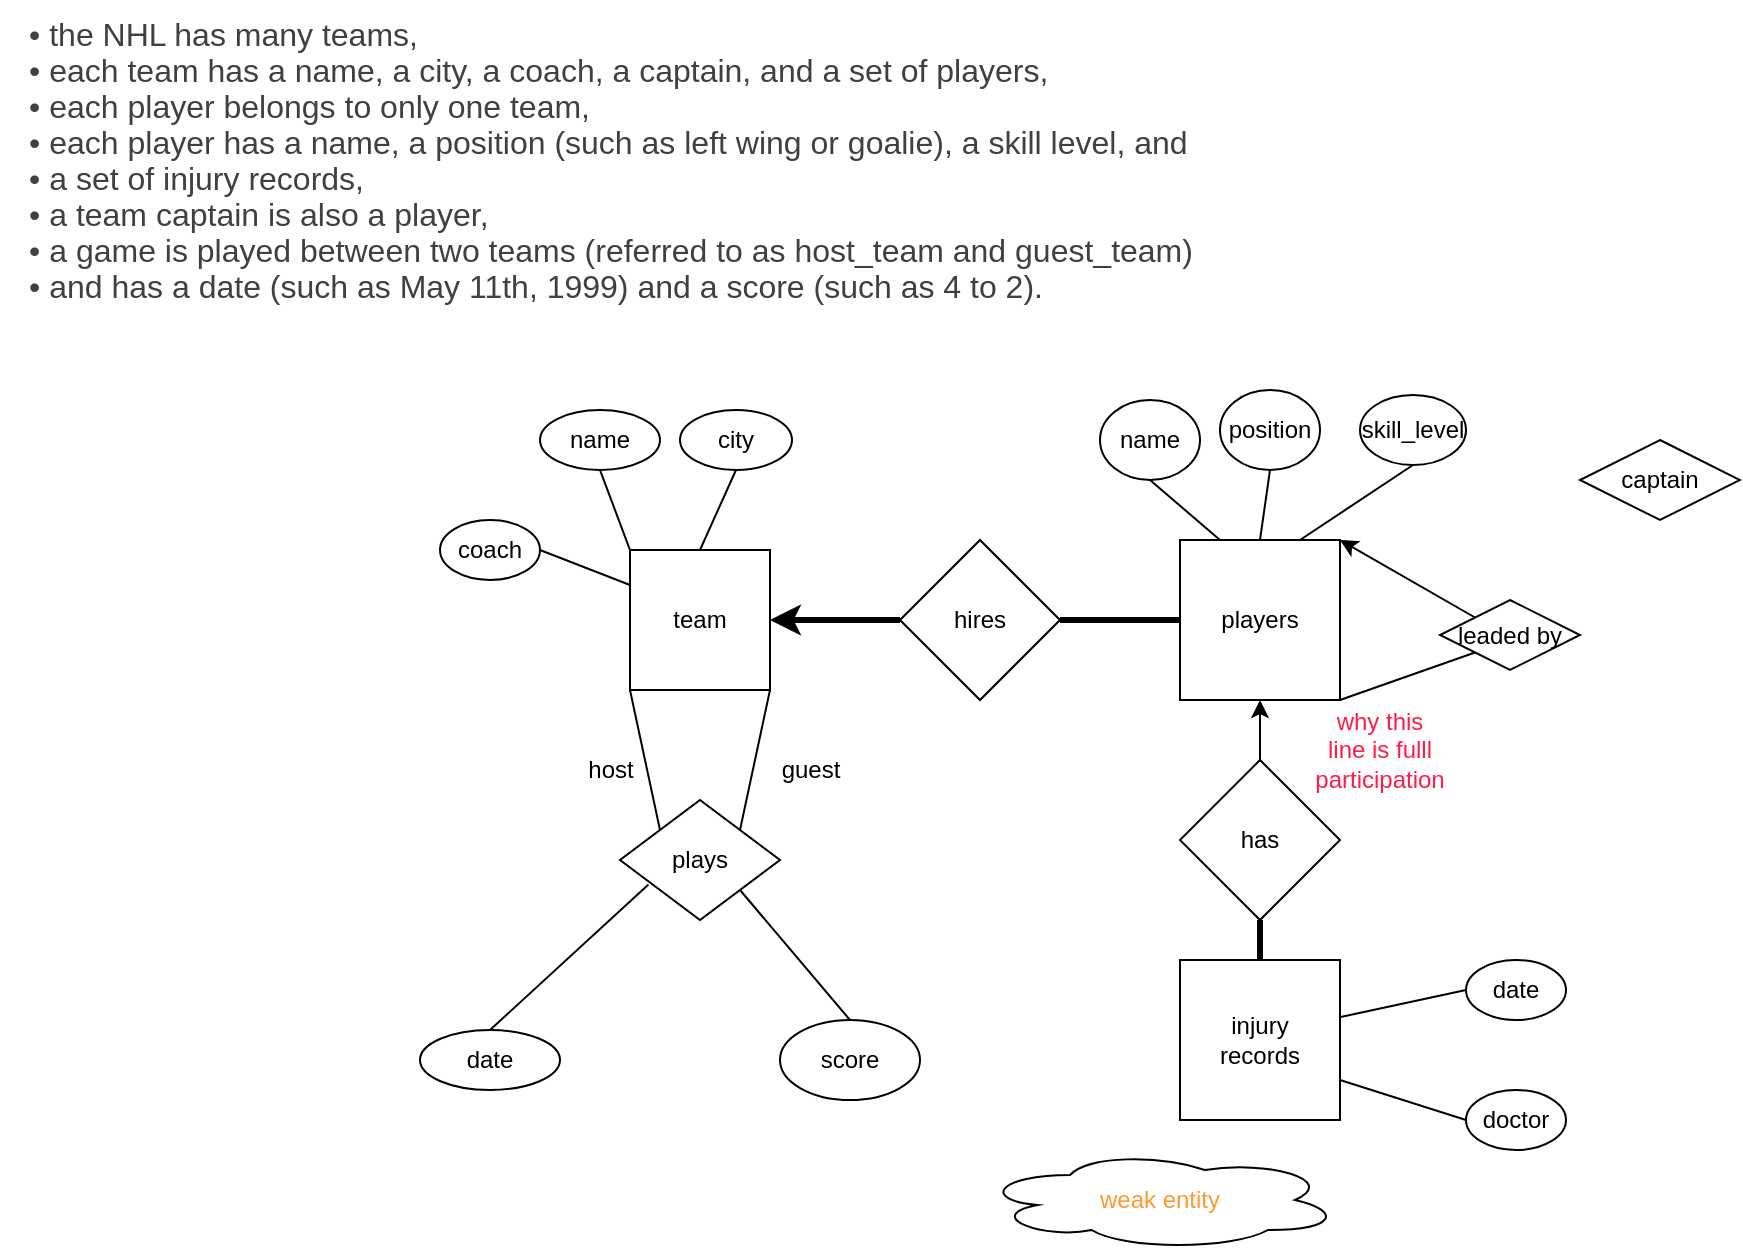 <mxfile version="20.3.3" type="github">
  <diagram id="iIpxrA8ho7HjryVqWCuG" name="第 1 页">
    <mxGraphModel dx="946" dy="1758" grid="1" gridSize="10" guides="1" tooltips="1" connect="1" arrows="1" fold="1" page="1" pageScale="1" pageWidth="827" pageHeight="1169" math="0" shadow="0">
      <root>
        <mxCell id="0" />
        <mxCell id="1" parent="0" />
        <mxCell id="i5phwTtFwlBlzrXsHogZ-1" value="name" style="ellipse;whiteSpace=wrap;html=1;" parent="1" vertex="1">
          <mxGeometry x="280" y="135" width="60" height="30" as="geometry" />
        </mxCell>
        <mxCell id="i5phwTtFwlBlzrXsHogZ-2" value="city" style="ellipse;whiteSpace=wrap;html=1;" parent="1" vertex="1">
          <mxGeometry x="350" y="135" width="56" height="30" as="geometry" />
        </mxCell>
        <mxCell id="i5phwTtFwlBlzrXsHogZ-3" value="coach" style="ellipse;whiteSpace=wrap;html=1;" parent="1" vertex="1">
          <mxGeometry x="230" y="190" width="50" height="30" as="geometry" />
        </mxCell>
        <mxCell id="i5phwTtFwlBlzrXsHogZ-5" value="team" style="whiteSpace=wrap;html=1;aspect=fixed;" parent="1" vertex="1">
          <mxGeometry x="325" y="205" width="70" height="70" as="geometry" />
        </mxCell>
        <mxCell id="i5phwTtFwlBlzrXsHogZ-6" value="players" style="whiteSpace=wrap;html=1;aspect=fixed;" parent="1" vertex="1">
          <mxGeometry x="600" y="200" width="80" height="80" as="geometry" />
        </mxCell>
        <mxCell id="i5phwTtFwlBlzrXsHogZ-7" value="captain" style="rhombus;whiteSpace=wrap;html=1;" parent="1" vertex="1">
          <mxGeometry x="800" y="150" width="80" height="40" as="geometry" />
        </mxCell>
        <mxCell id="i5phwTtFwlBlzrXsHogZ-11" value="name" style="ellipse;whiteSpace=wrap;html=1;" parent="1" vertex="1">
          <mxGeometry x="560" y="130" width="50" height="40" as="geometry" />
        </mxCell>
        <mxCell id="i5phwTtFwlBlzrXsHogZ-12" value="skill_level" style="ellipse;whiteSpace=wrap;html=1;" parent="1" vertex="1">
          <mxGeometry x="690" y="127.5" width="53" height="35" as="geometry" />
        </mxCell>
        <mxCell id="i5phwTtFwlBlzrXsHogZ-13" value="position" style="ellipse;whiteSpace=wrap;html=1;" parent="1" vertex="1">
          <mxGeometry x="620" y="125" width="50" height="40" as="geometry" />
        </mxCell>
        <mxCell id="i5phwTtFwlBlzrXsHogZ-14" value="injury&lt;br&gt;records" style="whiteSpace=wrap;html=1;aspect=fixed;" parent="1" vertex="1">
          <mxGeometry x="600" y="410" width="80" height="80" as="geometry" />
        </mxCell>
        <mxCell id="i5phwTtFwlBlzrXsHogZ-16" value="date" style="ellipse;whiteSpace=wrap;html=1;" parent="1" vertex="1">
          <mxGeometry x="743" y="410" width="50" height="30" as="geometry" />
        </mxCell>
        <mxCell id="i5phwTtFwlBlzrXsHogZ-17" value="doctor" style="ellipse;whiteSpace=wrap;html=1;" parent="1" vertex="1">
          <mxGeometry x="743" y="475" width="50" height="30" as="geometry" />
        </mxCell>
        <mxCell id="i5phwTtFwlBlzrXsHogZ-18" value="hires" style="rhombus;whiteSpace=wrap;html=1;" parent="1" vertex="1">
          <mxGeometry x="460" y="200" width="80" height="80" as="geometry" />
        </mxCell>
        <mxCell id="i5phwTtFwlBlzrXsHogZ-19" value="plays" style="rhombus;whiteSpace=wrap;html=1;" parent="1" vertex="1">
          <mxGeometry x="320" y="330" width="80" height="60" as="geometry" />
        </mxCell>
        <mxCell id="i5phwTtFwlBlzrXsHogZ-21" value="" style="endArrow=classic;html=1;rounded=0;entryX=1;entryY=0.5;entryDx=0;entryDy=0;exitX=0;exitY=0.5;exitDx=0;exitDy=0;strokeWidth=3;" parent="1" source="i5phwTtFwlBlzrXsHogZ-18" target="i5phwTtFwlBlzrXsHogZ-5" edge="1">
          <mxGeometry width="50" height="50" relative="1" as="geometry">
            <mxPoint x="410" y="300" as="sourcePoint" />
            <mxPoint x="460" y="250" as="targetPoint" />
          </mxGeometry>
        </mxCell>
        <mxCell id="i5phwTtFwlBlzrXsHogZ-22" value="has" style="rhombus;whiteSpace=wrap;html=1;" parent="1" vertex="1">
          <mxGeometry x="600" y="310" width="80" height="80" as="geometry" />
        </mxCell>
        <mxCell id="i5phwTtFwlBlzrXsHogZ-23" value="" style="endArrow=none;html=1;rounded=0;entryX=0.5;entryY=1;entryDx=0;entryDy=0;exitX=0.5;exitY=0;exitDx=0;exitDy=0;strokeWidth=3;" parent="1" source="i5phwTtFwlBlzrXsHogZ-14" target="i5phwTtFwlBlzrXsHogZ-22" edge="1">
          <mxGeometry width="50" height="50" relative="1" as="geometry">
            <mxPoint x="750" y="440" as="sourcePoint" />
            <mxPoint x="800" y="390" as="targetPoint" />
          </mxGeometry>
        </mxCell>
        <mxCell id="i5phwTtFwlBlzrXsHogZ-24" value="" style="endArrow=classic;html=1;rounded=0;entryX=0.5;entryY=1;entryDx=0;entryDy=0;" parent="1" source="i5phwTtFwlBlzrXsHogZ-22" target="i5phwTtFwlBlzrXsHogZ-6" edge="1">
          <mxGeometry width="50" height="50" relative="1" as="geometry">
            <mxPoint x="470" y="400" as="sourcePoint" />
            <mxPoint x="520" y="350" as="targetPoint" />
          </mxGeometry>
        </mxCell>
        <mxCell id="i5phwTtFwlBlzrXsHogZ-25" value="date" style="ellipse;whiteSpace=wrap;html=1;" parent="1" vertex="1">
          <mxGeometry x="220" y="445" width="70" height="30" as="geometry" />
        </mxCell>
        <mxCell id="i5phwTtFwlBlzrXsHogZ-26" value="score" style="ellipse;whiteSpace=wrap;html=1;" parent="1" vertex="1">
          <mxGeometry x="400" y="440" width="70" height="40" as="geometry" />
        </mxCell>
        <mxCell id="i5phwTtFwlBlzrXsHogZ-27" value="" style="endArrow=none;html=1;rounded=0;exitX=0.5;exitY=0;exitDx=0;exitDy=0;entryX=0.178;entryY=0.705;entryDx=0;entryDy=0;entryPerimeter=0;" parent="1" source="i5phwTtFwlBlzrXsHogZ-25" target="i5phwTtFwlBlzrXsHogZ-19" edge="1">
          <mxGeometry width="50" height="50" relative="1" as="geometry">
            <mxPoint x="470" y="390" as="sourcePoint" />
            <mxPoint x="520" y="340" as="targetPoint" />
          </mxGeometry>
        </mxCell>
        <mxCell id="i5phwTtFwlBlzrXsHogZ-28" value="" style="endArrow=none;html=1;rounded=0;exitX=0.5;exitY=0;exitDx=0;exitDy=0;entryX=1;entryY=1;entryDx=0;entryDy=0;" parent="1" source="i5phwTtFwlBlzrXsHogZ-26" target="i5phwTtFwlBlzrXsHogZ-19" edge="1">
          <mxGeometry width="50" height="50" relative="1" as="geometry">
            <mxPoint x="260" y="470" as="sourcePoint" />
            <mxPoint x="330" y="370" as="targetPoint" />
          </mxGeometry>
        </mxCell>
        <mxCell id="i5phwTtFwlBlzrXsHogZ-29" value="" style="endArrow=none;html=1;rounded=0;entryX=0;entryY=1;entryDx=0;entryDy=0;exitX=0;exitY=0;exitDx=0;exitDy=0;" parent="1" source="i5phwTtFwlBlzrXsHogZ-19" target="i5phwTtFwlBlzrXsHogZ-5" edge="1">
          <mxGeometry width="50" height="50" relative="1" as="geometry">
            <mxPoint x="320" y="340" as="sourcePoint" />
            <mxPoint x="370" y="290" as="targetPoint" />
          </mxGeometry>
        </mxCell>
        <mxCell id="A77iaBeuO83924EQDEPI-2" value="" style="endArrow=none;html=1;rounded=0;entryX=0.5;entryY=1;entryDx=0;entryDy=0;exitX=0;exitY=0;exitDx=0;exitDy=0;" parent="1" source="i5phwTtFwlBlzrXsHogZ-5" target="i5phwTtFwlBlzrXsHogZ-1" edge="1">
          <mxGeometry width="50" height="50" relative="1" as="geometry">
            <mxPoint x="270" y="230" as="sourcePoint" />
            <mxPoint x="320" y="180" as="targetPoint" />
          </mxGeometry>
        </mxCell>
        <mxCell id="A77iaBeuO83924EQDEPI-3" value="" style="endArrow=none;html=1;rounded=0;entryX=0.5;entryY=1;entryDx=0;entryDy=0;exitX=0.5;exitY=0;exitDx=0;exitDy=0;" parent="1" source="i5phwTtFwlBlzrXsHogZ-5" target="i5phwTtFwlBlzrXsHogZ-2" edge="1">
          <mxGeometry width="50" height="50" relative="1" as="geometry">
            <mxPoint x="410" y="240" as="sourcePoint" />
            <mxPoint x="460" y="190" as="targetPoint" />
          </mxGeometry>
        </mxCell>
        <mxCell id="A77iaBeuO83924EQDEPI-4" value="" style="endArrow=none;html=1;rounded=0;entryX=0;entryY=0.25;entryDx=0;entryDy=0;exitX=1;exitY=0.5;exitDx=0;exitDy=0;" parent="1" source="i5phwTtFwlBlzrXsHogZ-3" target="i5phwTtFwlBlzrXsHogZ-5" edge="1">
          <mxGeometry width="50" height="50" relative="1" as="geometry">
            <mxPoint x="220" y="320" as="sourcePoint" />
            <mxPoint x="270" y="270" as="targetPoint" />
          </mxGeometry>
        </mxCell>
        <mxCell id="A77iaBeuO83924EQDEPI-8" value="" style="endArrow=none;html=1;rounded=0;entryX=0.5;entryY=1;entryDx=0;entryDy=0;exitX=0.25;exitY=0;exitDx=0;exitDy=0;" parent="1" source="i5phwTtFwlBlzrXsHogZ-6" target="i5phwTtFwlBlzrXsHogZ-11" edge="1">
          <mxGeometry width="50" height="50" relative="1" as="geometry">
            <mxPoint x="680" y="190" as="sourcePoint" />
            <mxPoint x="730" y="140" as="targetPoint" />
          </mxGeometry>
        </mxCell>
        <mxCell id="A77iaBeuO83924EQDEPI-9" value="" style="endArrow=none;html=1;rounded=0;entryX=0.5;entryY=1;entryDx=0;entryDy=0;exitX=0.5;exitY=0;exitDx=0;exitDy=0;" parent="1" source="i5phwTtFwlBlzrXsHogZ-6" target="i5phwTtFwlBlzrXsHogZ-13" edge="1">
          <mxGeometry width="50" height="50" relative="1" as="geometry">
            <mxPoint x="700" y="220" as="sourcePoint" />
            <mxPoint x="750" y="170" as="targetPoint" />
          </mxGeometry>
        </mxCell>
        <mxCell id="A77iaBeuO83924EQDEPI-10" value="" style="endArrow=none;html=1;rounded=0;entryX=0.5;entryY=1;entryDx=0;entryDy=0;exitX=0.75;exitY=0;exitDx=0;exitDy=0;" parent="1" source="i5phwTtFwlBlzrXsHogZ-6" target="i5phwTtFwlBlzrXsHogZ-12" edge="1">
          <mxGeometry width="50" height="50" relative="1" as="geometry">
            <mxPoint x="680" y="240" as="sourcePoint" />
            <mxPoint x="730" y="190" as="targetPoint" />
          </mxGeometry>
        </mxCell>
        <mxCell id="A77iaBeuO83924EQDEPI-11" value="leaded by" style="rhombus;whiteSpace=wrap;html=1;" parent="1" vertex="1">
          <mxGeometry x="730" y="230" width="70" height="35" as="geometry" />
        </mxCell>
        <mxCell id="A77iaBeuO83924EQDEPI-14" value="" style="endArrow=classic;html=1;rounded=0;entryX=1;entryY=0;entryDx=0;entryDy=0;exitX=0;exitY=0;exitDx=0;exitDy=0;" parent="1" source="A77iaBeuO83924EQDEPI-11" target="i5phwTtFwlBlzrXsHogZ-6" edge="1">
          <mxGeometry width="50" height="50" relative="1" as="geometry">
            <mxPoint x="730" y="230" as="sourcePoint" />
            <mxPoint x="780" y="180" as="targetPoint" />
          </mxGeometry>
        </mxCell>
        <mxCell id="A77iaBeuO83924EQDEPI-15" value="" style="endArrow=none;html=1;rounded=0;exitX=1;exitY=1;exitDx=0;exitDy=0;entryX=0;entryY=1;entryDx=0;entryDy=0;" parent="1" source="i5phwTtFwlBlzrXsHogZ-6" target="A77iaBeuO83924EQDEPI-11" edge="1">
          <mxGeometry width="50" height="50" relative="1" as="geometry">
            <mxPoint x="700" y="330" as="sourcePoint" />
            <mxPoint x="750" y="280" as="targetPoint" />
          </mxGeometry>
        </mxCell>
        <mxCell id="A77iaBeuO83924EQDEPI-16" value="" style="endArrow=none;html=1;rounded=0;entryX=1;entryY=1;entryDx=0;entryDy=0;exitX=1;exitY=0;exitDx=0;exitDy=0;" parent="1" source="i5phwTtFwlBlzrXsHogZ-19" target="i5phwTtFwlBlzrXsHogZ-5" edge="1">
          <mxGeometry width="50" height="50" relative="1" as="geometry">
            <mxPoint x="350" y="355" as="sourcePoint" />
            <mxPoint x="335" y="285" as="targetPoint" />
          </mxGeometry>
        </mxCell>
        <mxCell id="A77iaBeuO83924EQDEPI-17" value="host" style="text;html=1;align=center;verticalAlign=middle;resizable=0;points=[];autosize=1;strokeColor=none;fillColor=none;" parent="1" vertex="1">
          <mxGeometry x="290" y="300" width="50" height="30" as="geometry" />
        </mxCell>
        <mxCell id="A77iaBeuO83924EQDEPI-18" value="guest" style="text;html=1;align=center;verticalAlign=middle;resizable=0;points=[];autosize=1;strokeColor=none;fillColor=none;" parent="1" vertex="1">
          <mxGeometry x="390" y="300" width="50" height="30" as="geometry" />
        </mxCell>
        <mxCell id="A77iaBeuO83924EQDEPI-19" value="" style="endArrow=none;html=1;rounded=0;entryX=0;entryY=0.5;entryDx=0;entryDy=0;exitX=0.997;exitY=0.358;exitDx=0;exitDy=0;exitPerimeter=0;" parent="1" source="i5phwTtFwlBlzrXsHogZ-14" target="i5phwTtFwlBlzrXsHogZ-16" edge="1">
          <mxGeometry width="50" height="50" relative="1" as="geometry">
            <mxPoint x="750" y="400" as="sourcePoint" />
            <mxPoint x="800" y="350" as="targetPoint" />
          </mxGeometry>
        </mxCell>
        <mxCell id="A77iaBeuO83924EQDEPI-20" value="" style="endArrow=none;html=1;rounded=0;entryX=0;entryY=0.5;entryDx=0;entryDy=0;exitX=1;exitY=0.75;exitDx=0;exitDy=0;" parent="1" source="i5phwTtFwlBlzrXsHogZ-14" target="i5phwTtFwlBlzrXsHogZ-17" edge="1">
          <mxGeometry width="50" height="50" relative="1" as="geometry">
            <mxPoint x="650" y="570" as="sourcePoint" />
            <mxPoint x="700" y="520" as="targetPoint" />
          </mxGeometry>
        </mxCell>
        <mxCell id="A77iaBeuO83924EQDEPI-21" value="" style="endArrow=none;html=1;rounded=0;strokeWidth=3;exitX=1;exitY=0.5;exitDx=0;exitDy=0;entryX=0;entryY=0.5;entryDx=0;entryDy=0;" parent="1" source="i5phwTtFwlBlzrXsHogZ-18" target="i5phwTtFwlBlzrXsHogZ-6" edge="1">
          <mxGeometry width="50" height="50" relative="1" as="geometry">
            <mxPoint x="520" y="360" as="sourcePoint" />
            <mxPoint x="570" y="310" as="targetPoint" />
          </mxGeometry>
        </mxCell>
        <mxCell id="A77iaBeuO83924EQDEPI-22" value="&lt;font color=&quot;#ff1c49&quot;&gt;why this line is fulll participation&lt;/font&gt;" style="text;html=1;strokeColor=none;fillColor=none;align=center;verticalAlign=middle;whiteSpace=wrap;rounded=0;" parent="1" vertex="1">
          <mxGeometry x="670" y="290" width="60" height="30" as="geometry" />
        </mxCell>
        <mxCell id="A77iaBeuO83924EQDEPI-23" value="&lt;font color=&quot;#ff9933&quot;&gt;weak entity&lt;/font&gt;" style="ellipse;shape=cloud;whiteSpace=wrap;html=1;fontColor=#FF1C49;" parent="1" vertex="1">
          <mxGeometry x="500" y="505" width="180" height="50" as="geometry" />
        </mxCell>
        <mxCell id="A77iaBeuO83924EQDEPI-24" value="&lt;p style=&quot;margin: 0px; font-variant-numeric: normal; font-variant-east-asian: normal; font-stretch: normal; font-size: 16px; line-height: normal; color: rgb(64, 64, 64); text-align: start;&quot; class=&quot;p1&quot;&gt;• the NHL has many teams,&lt;/p&gt;&lt;p style=&quot;margin: 0px; font-variant-numeric: normal; font-variant-east-asian: normal; font-stretch: normal; font-size: 16px; line-height: normal; color: rgb(64, 64, 64); text-align: start;&quot; class=&quot;p1&quot;&gt;• each team has a name, a city, a coach, a captain, and a set of players,&lt;/p&gt;&lt;p style=&quot;margin: 0px; font-variant-numeric: normal; font-variant-east-asian: normal; font-stretch: normal; font-size: 16px; line-height: normal; color: rgb(64, 64, 64); text-align: start;&quot; class=&quot;p1&quot;&gt;• each player belongs to only one team,&lt;/p&gt;&lt;p style=&quot;margin: 0px; font-variant-numeric: normal; font-variant-east-asian: normal; font-stretch: normal; font-size: 16px; line-height: normal; color: rgb(64, 64, 64); text-align: start;&quot; class=&quot;p1&quot;&gt;• each player has a name, a position (such as left wing or goalie), a skill level, and&lt;/p&gt;&lt;p style=&quot;margin: 0px; font-variant-numeric: normal; font-variant-east-asian: normal; font-stretch: normal; font-size: 16px; line-height: normal; color: rgb(64, 64, 64); text-align: start;&quot; class=&quot;p1&quot;&gt;• a set of injury records,&lt;/p&gt;&lt;p style=&quot;margin: 0px; font-variant-numeric: normal; font-variant-east-asian: normal; font-stretch: normal; font-size: 16px; line-height: normal; color: rgb(64, 64, 64); text-align: start;&quot; class=&quot;p1&quot;&gt;• a team captain is also a player,&lt;/p&gt;&lt;p style=&quot;margin: 0px; font-variant-numeric: normal; font-variant-east-asian: normal; font-stretch: normal; font-size: 16px; line-height: normal; color: rgb(64, 64, 64); text-align: start;&quot; class=&quot;p1&quot;&gt;• a game is played between two teams (referred to as host_team and guest_team)&lt;/p&gt;&lt;p style=&quot;margin: 0px; font-variant-numeric: normal; font-variant-east-asian: normal; font-stretch: normal; font-size: 16px; line-height: normal; color: rgb(64, 64, 64); text-align: start;&quot; class=&quot;p1&quot;&gt;• and has a date (such as May 11th, 1999) and a score (such as 4 to 2).&lt;/p&gt;" style="text;html=1;align=center;verticalAlign=middle;resizable=0;points=[];autosize=1;strokeColor=none;fillColor=none;fontColor=#FF9933;" parent="1" vertex="1">
          <mxGeometry x="10" y="-70" width="610" height="160" as="geometry" />
        </mxCell>
      </root>
    </mxGraphModel>
  </diagram>
</mxfile>
